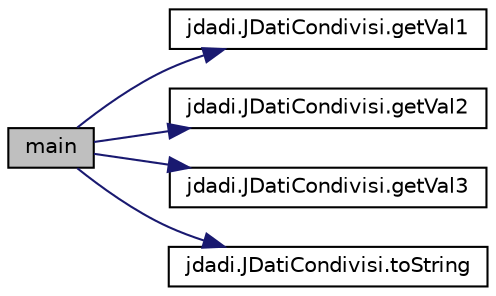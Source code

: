 digraph "main"
{
 // INTERACTIVE_SVG=YES
  edge [fontname="Helvetica",fontsize="10",labelfontname="Helvetica",labelfontsize="10"];
  node [fontname="Helvetica",fontsize="10",shape=record];
  rankdir="LR";
  Node0 [label="main",height=0.2,width=0.4,color="black", fillcolor="grey75", style="filled", fontcolor="black"];
  Node0 -> Node1 [color="midnightblue",fontsize="10",style="solid",fontname="Helvetica"];
  Node1 [label="jdadi.JDatiCondivisi.getVal1",height=0.2,width=0.4,color="black", fillcolor="white", style="filled",URL="$classjdadi_1_1_j_dati_condivisi.html#abce3a845d9d667035c5566f4ce82cea5"];
  Node0 -> Node2 [color="midnightblue",fontsize="10",style="solid",fontname="Helvetica"];
  Node2 [label="jdadi.JDatiCondivisi.getVal2",height=0.2,width=0.4,color="black", fillcolor="white", style="filled",URL="$classjdadi_1_1_j_dati_condivisi.html#a760883d3ebdea158f72e13af070738d0"];
  Node0 -> Node3 [color="midnightblue",fontsize="10",style="solid",fontname="Helvetica"];
  Node3 [label="jdadi.JDatiCondivisi.getVal3",height=0.2,width=0.4,color="black", fillcolor="white", style="filled",URL="$classjdadi_1_1_j_dati_condivisi.html#a782ad2dc54e778ee46395a28ccaf75e2"];
  Node0 -> Node4 [color="midnightblue",fontsize="10",style="solid",fontname="Helvetica"];
  Node4 [label="jdadi.JDatiCondivisi.toString",height=0.2,width=0.4,color="black", fillcolor="white", style="filled",URL="$classjdadi_1_1_j_dati_condivisi.html#ad146fa8579a5f8a876c4688cc5a68520"];
}
